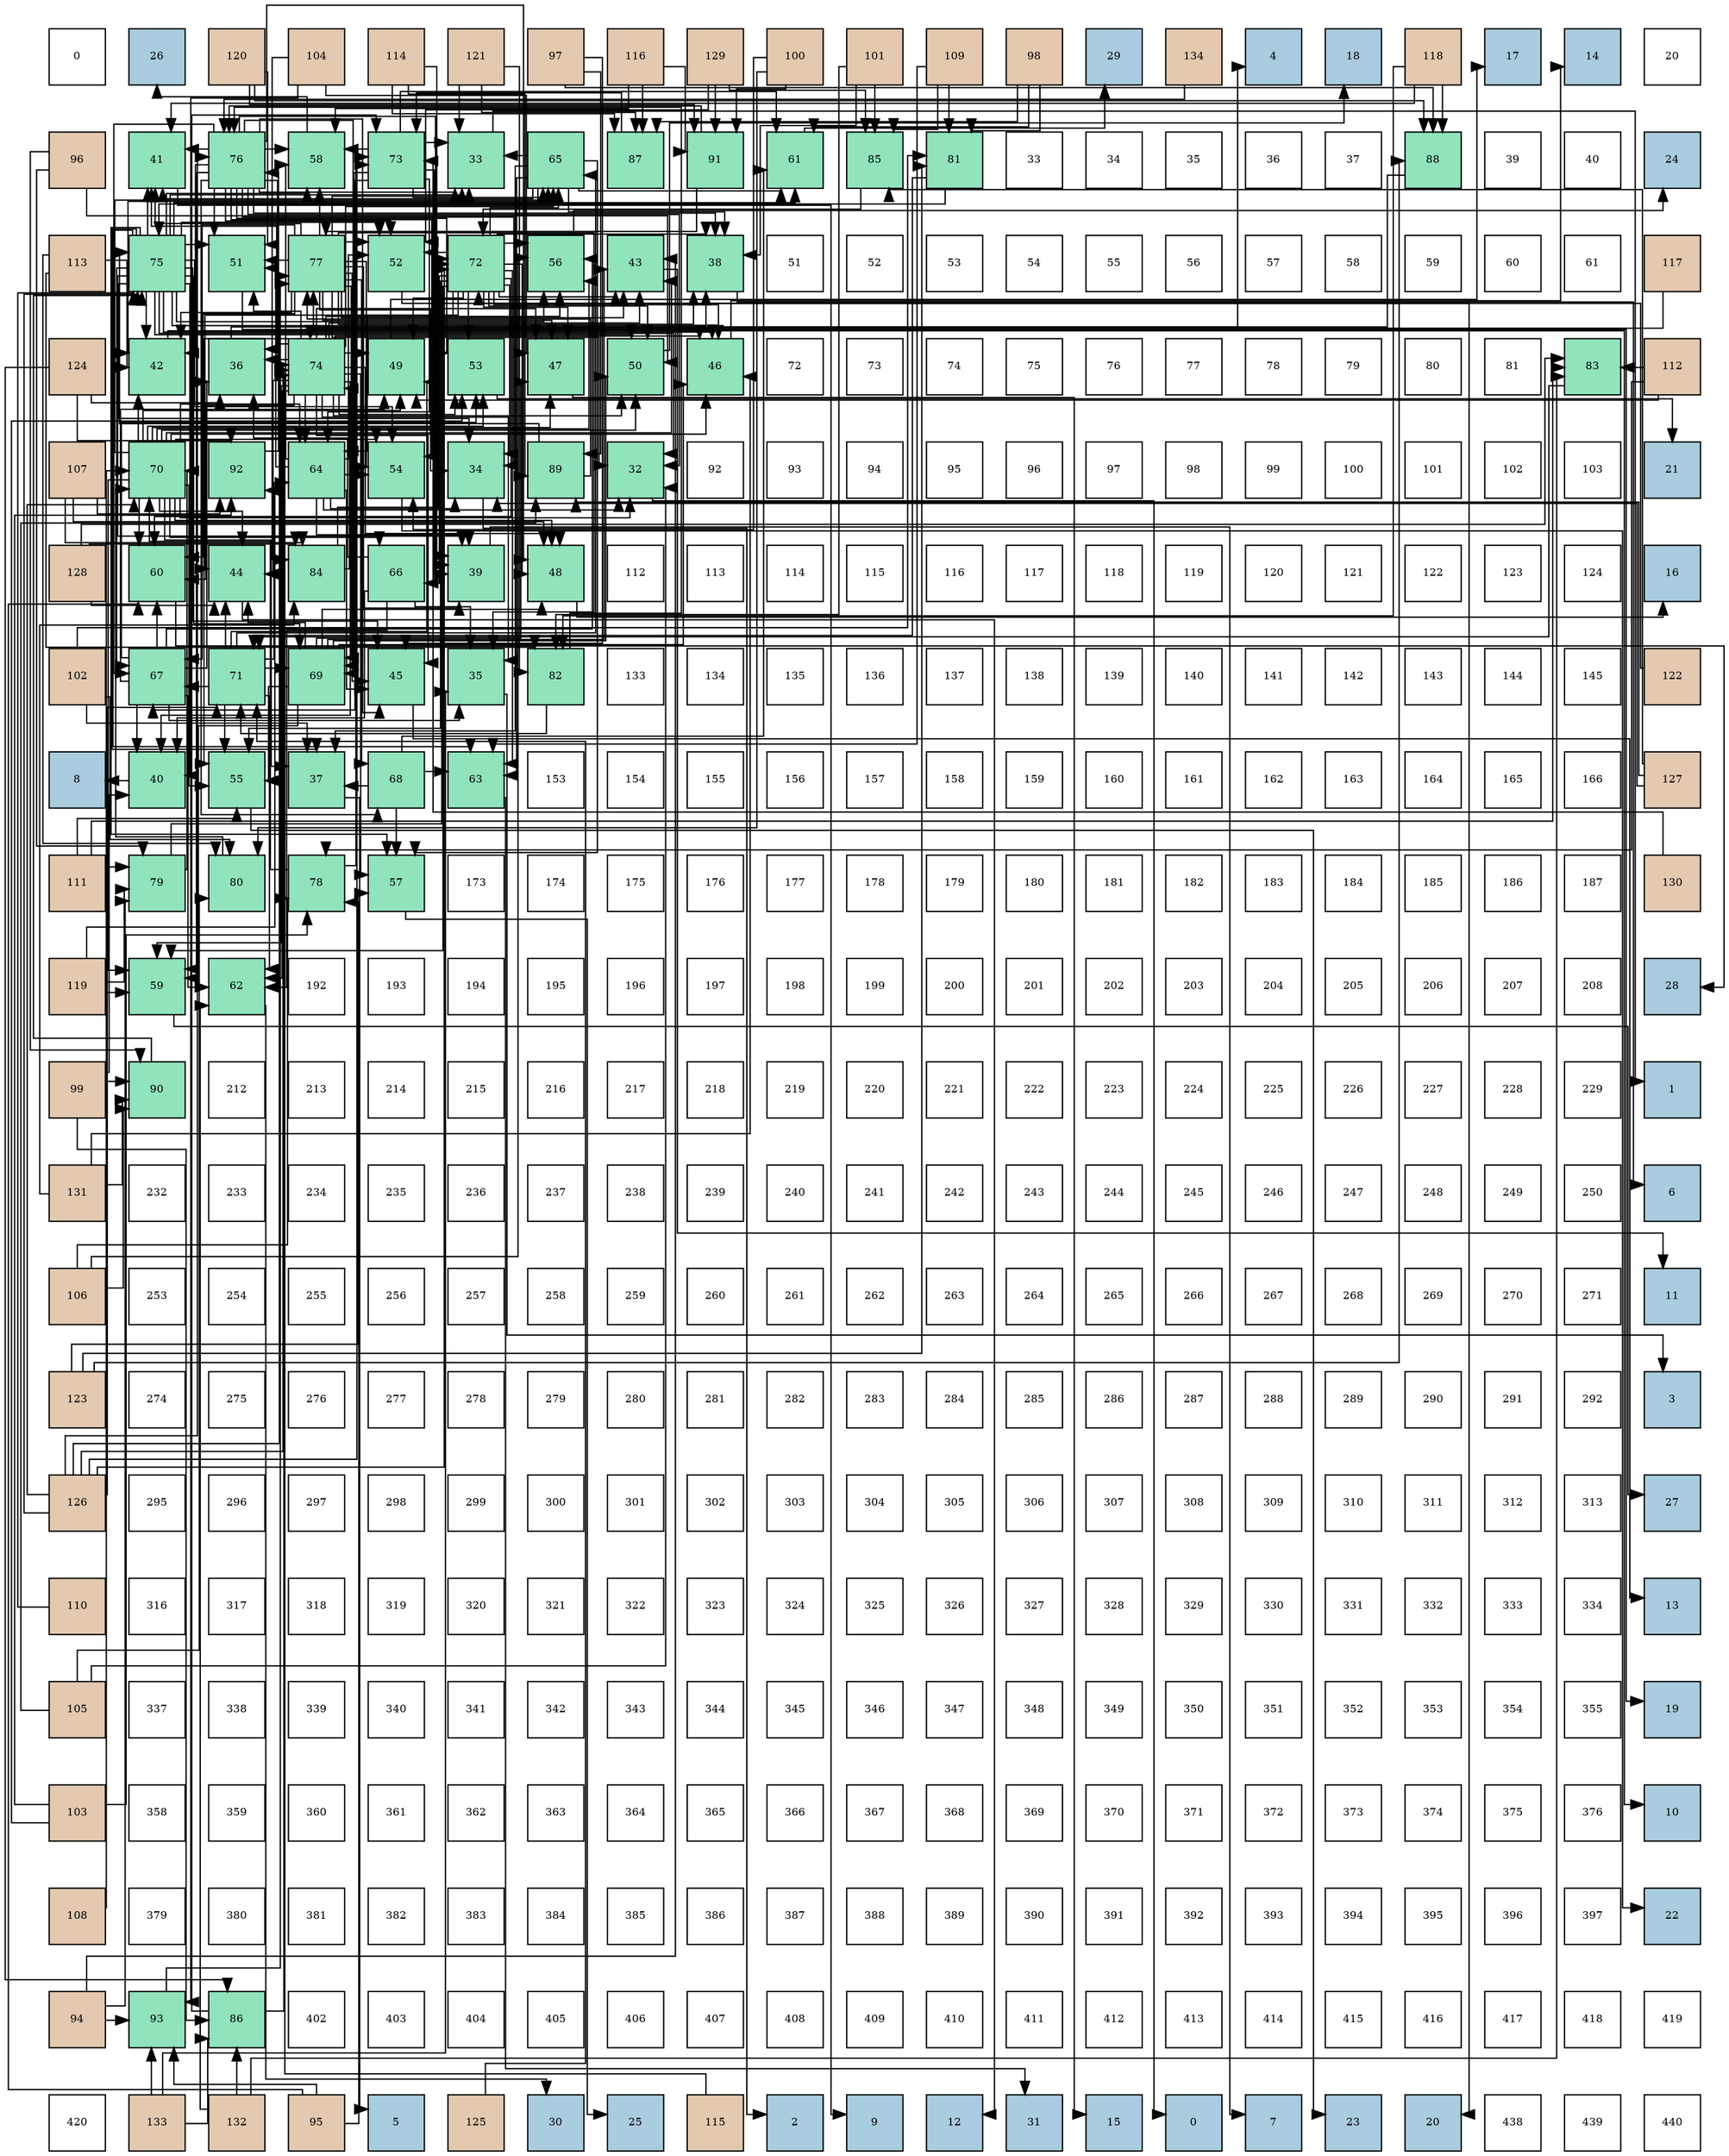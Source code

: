 digraph layout{
 rankdir=TB;
 splines=ortho;
 node [style=filled shape=square fixedsize=true width=0.6];
0[label="0", fontsize=8, fillcolor="#ffffff"];
1[label="26", fontsize=8, fillcolor="#a9ccde"];
2[label="120", fontsize=8, fillcolor="#e3c9af"];
3[label="104", fontsize=8, fillcolor="#e3c9af"];
4[label="114", fontsize=8, fillcolor="#e3c9af"];
5[label="121", fontsize=8, fillcolor="#e3c9af"];
6[label="97", fontsize=8, fillcolor="#e3c9af"];
7[label="116", fontsize=8, fillcolor="#e3c9af"];
8[label="129", fontsize=8, fillcolor="#e3c9af"];
9[label="100", fontsize=8, fillcolor="#e3c9af"];
10[label="101", fontsize=8, fillcolor="#e3c9af"];
11[label="109", fontsize=8, fillcolor="#e3c9af"];
12[label="98", fontsize=8, fillcolor="#e3c9af"];
13[label="29", fontsize=8, fillcolor="#a9ccde"];
14[label="134", fontsize=8, fillcolor="#e3c9af"];
15[label="4", fontsize=8, fillcolor="#a9ccde"];
16[label="18", fontsize=8, fillcolor="#a9ccde"];
17[label="118", fontsize=8, fillcolor="#e3c9af"];
18[label="17", fontsize=8, fillcolor="#a9ccde"];
19[label="14", fontsize=8, fillcolor="#a9ccde"];
20[label="20", fontsize=8, fillcolor="#ffffff"];
21[label="96", fontsize=8, fillcolor="#e3c9af"];
22[label="41", fontsize=8, fillcolor="#91e3bb"];
23[label="76", fontsize=8, fillcolor="#91e3bb"];
24[label="58", fontsize=8, fillcolor="#91e3bb"];
25[label="73", fontsize=8, fillcolor="#91e3bb"];
26[label="33", fontsize=8, fillcolor="#91e3bb"];
27[label="65", fontsize=8, fillcolor="#91e3bb"];
28[label="87", fontsize=8, fillcolor="#91e3bb"];
29[label="91", fontsize=8, fillcolor="#91e3bb"];
30[label="61", fontsize=8, fillcolor="#91e3bb"];
31[label="85", fontsize=8, fillcolor="#91e3bb"];
32[label="81", fontsize=8, fillcolor="#91e3bb"];
33[label="33", fontsize=8, fillcolor="#ffffff"];
34[label="34", fontsize=8, fillcolor="#ffffff"];
35[label="35", fontsize=8, fillcolor="#ffffff"];
36[label="36", fontsize=8, fillcolor="#ffffff"];
37[label="37", fontsize=8, fillcolor="#ffffff"];
38[label="88", fontsize=8, fillcolor="#91e3bb"];
39[label="39", fontsize=8, fillcolor="#ffffff"];
40[label="40", fontsize=8, fillcolor="#ffffff"];
41[label="24", fontsize=8, fillcolor="#a9ccde"];
42[label="113", fontsize=8, fillcolor="#e3c9af"];
43[label="75", fontsize=8, fillcolor="#91e3bb"];
44[label="51", fontsize=8, fillcolor="#91e3bb"];
45[label="77", fontsize=8, fillcolor="#91e3bb"];
46[label="52", fontsize=8, fillcolor="#91e3bb"];
47[label="72", fontsize=8, fillcolor="#91e3bb"];
48[label="56", fontsize=8, fillcolor="#91e3bb"];
49[label="43", fontsize=8, fillcolor="#91e3bb"];
50[label="38", fontsize=8, fillcolor="#91e3bb"];
51[label="51", fontsize=8, fillcolor="#ffffff"];
52[label="52", fontsize=8, fillcolor="#ffffff"];
53[label="53", fontsize=8, fillcolor="#ffffff"];
54[label="54", fontsize=8, fillcolor="#ffffff"];
55[label="55", fontsize=8, fillcolor="#ffffff"];
56[label="56", fontsize=8, fillcolor="#ffffff"];
57[label="57", fontsize=8, fillcolor="#ffffff"];
58[label="58", fontsize=8, fillcolor="#ffffff"];
59[label="59", fontsize=8, fillcolor="#ffffff"];
60[label="60", fontsize=8, fillcolor="#ffffff"];
61[label="61", fontsize=8, fillcolor="#ffffff"];
62[label="117", fontsize=8, fillcolor="#e3c9af"];
63[label="124", fontsize=8, fillcolor="#e3c9af"];
64[label="42", fontsize=8, fillcolor="#91e3bb"];
65[label="36", fontsize=8, fillcolor="#91e3bb"];
66[label="74", fontsize=8, fillcolor="#91e3bb"];
67[label="49", fontsize=8, fillcolor="#91e3bb"];
68[label="53", fontsize=8, fillcolor="#91e3bb"];
69[label="47", fontsize=8, fillcolor="#91e3bb"];
70[label="50", fontsize=8, fillcolor="#91e3bb"];
71[label="46", fontsize=8, fillcolor="#91e3bb"];
72[label="72", fontsize=8, fillcolor="#ffffff"];
73[label="73", fontsize=8, fillcolor="#ffffff"];
74[label="74", fontsize=8, fillcolor="#ffffff"];
75[label="75", fontsize=8, fillcolor="#ffffff"];
76[label="76", fontsize=8, fillcolor="#ffffff"];
77[label="77", fontsize=8, fillcolor="#ffffff"];
78[label="78", fontsize=8, fillcolor="#ffffff"];
79[label="79", fontsize=8, fillcolor="#ffffff"];
80[label="80", fontsize=8, fillcolor="#ffffff"];
81[label="81", fontsize=8, fillcolor="#ffffff"];
82[label="83", fontsize=8, fillcolor="#91e3bb"];
83[label="112", fontsize=8, fillcolor="#e3c9af"];
84[label="107", fontsize=8, fillcolor="#e3c9af"];
85[label="70", fontsize=8, fillcolor="#91e3bb"];
86[label="92", fontsize=8, fillcolor="#91e3bb"];
87[label="64", fontsize=8, fillcolor="#91e3bb"];
88[label="54", fontsize=8, fillcolor="#91e3bb"];
89[label="34", fontsize=8, fillcolor="#91e3bb"];
90[label="89", fontsize=8, fillcolor="#91e3bb"];
91[label="32", fontsize=8, fillcolor="#91e3bb"];
92[label="92", fontsize=8, fillcolor="#ffffff"];
93[label="93", fontsize=8, fillcolor="#ffffff"];
94[label="94", fontsize=8, fillcolor="#ffffff"];
95[label="95", fontsize=8, fillcolor="#ffffff"];
96[label="96", fontsize=8, fillcolor="#ffffff"];
97[label="97", fontsize=8, fillcolor="#ffffff"];
98[label="98", fontsize=8, fillcolor="#ffffff"];
99[label="99", fontsize=8, fillcolor="#ffffff"];
100[label="100", fontsize=8, fillcolor="#ffffff"];
101[label="101", fontsize=8, fillcolor="#ffffff"];
102[label="102", fontsize=8, fillcolor="#ffffff"];
103[label="103", fontsize=8, fillcolor="#ffffff"];
104[label="21", fontsize=8, fillcolor="#a9ccde"];
105[label="128", fontsize=8, fillcolor="#e3c9af"];
106[label="60", fontsize=8, fillcolor="#91e3bb"];
107[label="44", fontsize=8, fillcolor="#91e3bb"];
108[label="84", fontsize=8, fillcolor="#91e3bb"];
109[label="66", fontsize=8, fillcolor="#91e3bb"];
110[label="39", fontsize=8, fillcolor="#91e3bb"];
111[label="48", fontsize=8, fillcolor="#91e3bb"];
112[label="112", fontsize=8, fillcolor="#ffffff"];
113[label="113", fontsize=8, fillcolor="#ffffff"];
114[label="114", fontsize=8, fillcolor="#ffffff"];
115[label="115", fontsize=8, fillcolor="#ffffff"];
116[label="116", fontsize=8, fillcolor="#ffffff"];
117[label="117", fontsize=8, fillcolor="#ffffff"];
118[label="118", fontsize=8, fillcolor="#ffffff"];
119[label="119", fontsize=8, fillcolor="#ffffff"];
120[label="120", fontsize=8, fillcolor="#ffffff"];
121[label="121", fontsize=8, fillcolor="#ffffff"];
122[label="122", fontsize=8, fillcolor="#ffffff"];
123[label="123", fontsize=8, fillcolor="#ffffff"];
124[label="124", fontsize=8, fillcolor="#ffffff"];
125[label="16", fontsize=8, fillcolor="#a9ccde"];
126[label="102", fontsize=8, fillcolor="#e3c9af"];
127[label="67", fontsize=8, fillcolor="#91e3bb"];
128[label="71", fontsize=8, fillcolor="#91e3bb"];
129[label="69", fontsize=8, fillcolor="#91e3bb"];
130[label="45", fontsize=8, fillcolor="#91e3bb"];
131[label="35", fontsize=8, fillcolor="#91e3bb"];
132[label="82", fontsize=8, fillcolor="#91e3bb"];
133[label="133", fontsize=8, fillcolor="#ffffff"];
134[label="134", fontsize=8, fillcolor="#ffffff"];
135[label="135", fontsize=8, fillcolor="#ffffff"];
136[label="136", fontsize=8, fillcolor="#ffffff"];
137[label="137", fontsize=8, fillcolor="#ffffff"];
138[label="138", fontsize=8, fillcolor="#ffffff"];
139[label="139", fontsize=8, fillcolor="#ffffff"];
140[label="140", fontsize=8, fillcolor="#ffffff"];
141[label="141", fontsize=8, fillcolor="#ffffff"];
142[label="142", fontsize=8, fillcolor="#ffffff"];
143[label="143", fontsize=8, fillcolor="#ffffff"];
144[label="144", fontsize=8, fillcolor="#ffffff"];
145[label="145", fontsize=8, fillcolor="#ffffff"];
146[label="122", fontsize=8, fillcolor="#e3c9af"];
147[label="8", fontsize=8, fillcolor="#a9ccde"];
148[label="40", fontsize=8, fillcolor="#91e3bb"];
149[label="55", fontsize=8, fillcolor="#91e3bb"];
150[label="37", fontsize=8, fillcolor="#91e3bb"];
151[label="68", fontsize=8, fillcolor="#91e3bb"];
152[label="63", fontsize=8, fillcolor="#91e3bb"];
153[label="153", fontsize=8, fillcolor="#ffffff"];
154[label="154", fontsize=8, fillcolor="#ffffff"];
155[label="155", fontsize=8, fillcolor="#ffffff"];
156[label="156", fontsize=8, fillcolor="#ffffff"];
157[label="157", fontsize=8, fillcolor="#ffffff"];
158[label="158", fontsize=8, fillcolor="#ffffff"];
159[label="159", fontsize=8, fillcolor="#ffffff"];
160[label="160", fontsize=8, fillcolor="#ffffff"];
161[label="161", fontsize=8, fillcolor="#ffffff"];
162[label="162", fontsize=8, fillcolor="#ffffff"];
163[label="163", fontsize=8, fillcolor="#ffffff"];
164[label="164", fontsize=8, fillcolor="#ffffff"];
165[label="165", fontsize=8, fillcolor="#ffffff"];
166[label="166", fontsize=8, fillcolor="#ffffff"];
167[label="127", fontsize=8, fillcolor="#e3c9af"];
168[label="111", fontsize=8, fillcolor="#e3c9af"];
169[label="79", fontsize=8, fillcolor="#91e3bb"];
170[label="80", fontsize=8, fillcolor="#91e3bb"];
171[label="78", fontsize=8, fillcolor="#91e3bb"];
172[label="57", fontsize=8, fillcolor="#91e3bb"];
173[label="173", fontsize=8, fillcolor="#ffffff"];
174[label="174", fontsize=8, fillcolor="#ffffff"];
175[label="175", fontsize=8, fillcolor="#ffffff"];
176[label="176", fontsize=8, fillcolor="#ffffff"];
177[label="177", fontsize=8, fillcolor="#ffffff"];
178[label="178", fontsize=8, fillcolor="#ffffff"];
179[label="179", fontsize=8, fillcolor="#ffffff"];
180[label="180", fontsize=8, fillcolor="#ffffff"];
181[label="181", fontsize=8, fillcolor="#ffffff"];
182[label="182", fontsize=8, fillcolor="#ffffff"];
183[label="183", fontsize=8, fillcolor="#ffffff"];
184[label="184", fontsize=8, fillcolor="#ffffff"];
185[label="185", fontsize=8, fillcolor="#ffffff"];
186[label="186", fontsize=8, fillcolor="#ffffff"];
187[label="187", fontsize=8, fillcolor="#ffffff"];
188[label="130", fontsize=8, fillcolor="#e3c9af"];
189[label="119", fontsize=8, fillcolor="#e3c9af"];
190[label="59", fontsize=8, fillcolor="#91e3bb"];
191[label="62", fontsize=8, fillcolor="#91e3bb"];
192[label="192", fontsize=8, fillcolor="#ffffff"];
193[label="193", fontsize=8, fillcolor="#ffffff"];
194[label="194", fontsize=8, fillcolor="#ffffff"];
195[label="195", fontsize=8, fillcolor="#ffffff"];
196[label="196", fontsize=8, fillcolor="#ffffff"];
197[label="197", fontsize=8, fillcolor="#ffffff"];
198[label="198", fontsize=8, fillcolor="#ffffff"];
199[label="199", fontsize=8, fillcolor="#ffffff"];
200[label="200", fontsize=8, fillcolor="#ffffff"];
201[label="201", fontsize=8, fillcolor="#ffffff"];
202[label="202", fontsize=8, fillcolor="#ffffff"];
203[label="203", fontsize=8, fillcolor="#ffffff"];
204[label="204", fontsize=8, fillcolor="#ffffff"];
205[label="205", fontsize=8, fillcolor="#ffffff"];
206[label="206", fontsize=8, fillcolor="#ffffff"];
207[label="207", fontsize=8, fillcolor="#ffffff"];
208[label="208", fontsize=8, fillcolor="#ffffff"];
209[label="28", fontsize=8, fillcolor="#a9ccde"];
210[label="99", fontsize=8, fillcolor="#e3c9af"];
211[label="90", fontsize=8, fillcolor="#91e3bb"];
212[label="212", fontsize=8, fillcolor="#ffffff"];
213[label="213", fontsize=8, fillcolor="#ffffff"];
214[label="214", fontsize=8, fillcolor="#ffffff"];
215[label="215", fontsize=8, fillcolor="#ffffff"];
216[label="216", fontsize=8, fillcolor="#ffffff"];
217[label="217", fontsize=8, fillcolor="#ffffff"];
218[label="218", fontsize=8, fillcolor="#ffffff"];
219[label="219", fontsize=8, fillcolor="#ffffff"];
220[label="220", fontsize=8, fillcolor="#ffffff"];
221[label="221", fontsize=8, fillcolor="#ffffff"];
222[label="222", fontsize=8, fillcolor="#ffffff"];
223[label="223", fontsize=8, fillcolor="#ffffff"];
224[label="224", fontsize=8, fillcolor="#ffffff"];
225[label="225", fontsize=8, fillcolor="#ffffff"];
226[label="226", fontsize=8, fillcolor="#ffffff"];
227[label="227", fontsize=8, fillcolor="#ffffff"];
228[label="228", fontsize=8, fillcolor="#ffffff"];
229[label="229", fontsize=8, fillcolor="#ffffff"];
230[label="1", fontsize=8, fillcolor="#a9ccde"];
231[label="131", fontsize=8, fillcolor="#e3c9af"];
232[label="232", fontsize=8, fillcolor="#ffffff"];
233[label="233", fontsize=8, fillcolor="#ffffff"];
234[label="234", fontsize=8, fillcolor="#ffffff"];
235[label="235", fontsize=8, fillcolor="#ffffff"];
236[label="236", fontsize=8, fillcolor="#ffffff"];
237[label="237", fontsize=8, fillcolor="#ffffff"];
238[label="238", fontsize=8, fillcolor="#ffffff"];
239[label="239", fontsize=8, fillcolor="#ffffff"];
240[label="240", fontsize=8, fillcolor="#ffffff"];
241[label="241", fontsize=8, fillcolor="#ffffff"];
242[label="242", fontsize=8, fillcolor="#ffffff"];
243[label="243", fontsize=8, fillcolor="#ffffff"];
244[label="244", fontsize=8, fillcolor="#ffffff"];
245[label="245", fontsize=8, fillcolor="#ffffff"];
246[label="246", fontsize=8, fillcolor="#ffffff"];
247[label="247", fontsize=8, fillcolor="#ffffff"];
248[label="248", fontsize=8, fillcolor="#ffffff"];
249[label="249", fontsize=8, fillcolor="#ffffff"];
250[label="250", fontsize=8, fillcolor="#ffffff"];
251[label="6", fontsize=8, fillcolor="#a9ccde"];
252[label="106", fontsize=8, fillcolor="#e3c9af"];
253[label="253", fontsize=8, fillcolor="#ffffff"];
254[label="254", fontsize=8, fillcolor="#ffffff"];
255[label="255", fontsize=8, fillcolor="#ffffff"];
256[label="256", fontsize=8, fillcolor="#ffffff"];
257[label="257", fontsize=8, fillcolor="#ffffff"];
258[label="258", fontsize=8, fillcolor="#ffffff"];
259[label="259", fontsize=8, fillcolor="#ffffff"];
260[label="260", fontsize=8, fillcolor="#ffffff"];
261[label="261", fontsize=8, fillcolor="#ffffff"];
262[label="262", fontsize=8, fillcolor="#ffffff"];
263[label="263", fontsize=8, fillcolor="#ffffff"];
264[label="264", fontsize=8, fillcolor="#ffffff"];
265[label="265", fontsize=8, fillcolor="#ffffff"];
266[label="266", fontsize=8, fillcolor="#ffffff"];
267[label="267", fontsize=8, fillcolor="#ffffff"];
268[label="268", fontsize=8, fillcolor="#ffffff"];
269[label="269", fontsize=8, fillcolor="#ffffff"];
270[label="270", fontsize=8, fillcolor="#ffffff"];
271[label="271", fontsize=8, fillcolor="#ffffff"];
272[label="11", fontsize=8, fillcolor="#a9ccde"];
273[label="123", fontsize=8, fillcolor="#e3c9af"];
274[label="274", fontsize=8, fillcolor="#ffffff"];
275[label="275", fontsize=8, fillcolor="#ffffff"];
276[label="276", fontsize=8, fillcolor="#ffffff"];
277[label="277", fontsize=8, fillcolor="#ffffff"];
278[label="278", fontsize=8, fillcolor="#ffffff"];
279[label="279", fontsize=8, fillcolor="#ffffff"];
280[label="280", fontsize=8, fillcolor="#ffffff"];
281[label="281", fontsize=8, fillcolor="#ffffff"];
282[label="282", fontsize=8, fillcolor="#ffffff"];
283[label="283", fontsize=8, fillcolor="#ffffff"];
284[label="284", fontsize=8, fillcolor="#ffffff"];
285[label="285", fontsize=8, fillcolor="#ffffff"];
286[label="286", fontsize=8, fillcolor="#ffffff"];
287[label="287", fontsize=8, fillcolor="#ffffff"];
288[label="288", fontsize=8, fillcolor="#ffffff"];
289[label="289", fontsize=8, fillcolor="#ffffff"];
290[label="290", fontsize=8, fillcolor="#ffffff"];
291[label="291", fontsize=8, fillcolor="#ffffff"];
292[label="292", fontsize=8, fillcolor="#ffffff"];
293[label="3", fontsize=8, fillcolor="#a9ccde"];
294[label="126", fontsize=8, fillcolor="#e3c9af"];
295[label="295", fontsize=8, fillcolor="#ffffff"];
296[label="296", fontsize=8, fillcolor="#ffffff"];
297[label="297", fontsize=8, fillcolor="#ffffff"];
298[label="298", fontsize=8, fillcolor="#ffffff"];
299[label="299", fontsize=8, fillcolor="#ffffff"];
300[label="300", fontsize=8, fillcolor="#ffffff"];
301[label="301", fontsize=8, fillcolor="#ffffff"];
302[label="302", fontsize=8, fillcolor="#ffffff"];
303[label="303", fontsize=8, fillcolor="#ffffff"];
304[label="304", fontsize=8, fillcolor="#ffffff"];
305[label="305", fontsize=8, fillcolor="#ffffff"];
306[label="306", fontsize=8, fillcolor="#ffffff"];
307[label="307", fontsize=8, fillcolor="#ffffff"];
308[label="308", fontsize=8, fillcolor="#ffffff"];
309[label="309", fontsize=8, fillcolor="#ffffff"];
310[label="310", fontsize=8, fillcolor="#ffffff"];
311[label="311", fontsize=8, fillcolor="#ffffff"];
312[label="312", fontsize=8, fillcolor="#ffffff"];
313[label="313", fontsize=8, fillcolor="#ffffff"];
314[label="27", fontsize=8, fillcolor="#a9ccde"];
315[label="110", fontsize=8, fillcolor="#e3c9af"];
316[label="316", fontsize=8, fillcolor="#ffffff"];
317[label="317", fontsize=8, fillcolor="#ffffff"];
318[label="318", fontsize=8, fillcolor="#ffffff"];
319[label="319", fontsize=8, fillcolor="#ffffff"];
320[label="320", fontsize=8, fillcolor="#ffffff"];
321[label="321", fontsize=8, fillcolor="#ffffff"];
322[label="322", fontsize=8, fillcolor="#ffffff"];
323[label="323", fontsize=8, fillcolor="#ffffff"];
324[label="324", fontsize=8, fillcolor="#ffffff"];
325[label="325", fontsize=8, fillcolor="#ffffff"];
326[label="326", fontsize=8, fillcolor="#ffffff"];
327[label="327", fontsize=8, fillcolor="#ffffff"];
328[label="328", fontsize=8, fillcolor="#ffffff"];
329[label="329", fontsize=8, fillcolor="#ffffff"];
330[label="330", fontsize=8, fillcolor="#ffffff"];
331[label="331", fontsize=8, fillcolor="#ffffff"];
332[label="332", fontsize=8, fillcolor="#ffffff"];
333[label="333", fontsize=8, fillcolor="#ffffff"];
334[label="334", fontsize=8, fillcolor="#ffffff"];
335[label="13", fontsize=8, fillcolor="#a9ccde"];
336[label="105", fontsize=8, fillcolor="#e3c9af"];
337[label="337", fontsize=8, fillcolor="#ffffff"];
338[label="338", fontsize=8, fillcolor="#ffffff"];
339[label="339", fontsize=8, fillcolor="#ffffff"];
340[label="340", fontsize=8, fillcolor="#ffffff"];
341[label="341", fontsize=8, fillcolor="#ffffff"];
342[label="342", fontsize=8, fillcolor="#ffffff"];
343[label="343", fontsize=8, fillcolor="#ffffff"];
344[label="344", fontsize=8, fillcolor="#ffffff"];
345[label="345", fontsize=8, fillcolor="#ffffff"];
346[label="346", fontsize=8, fillcolor="#ffffff"];
347[label="347", fontsize=8, fillcolor="#ffffff"];
348[label="348", fontsize=8, fillcolor="#ffffff"];
349[label="349", fontsize=8, fillcolor="#ffffff"];
350[label="350", fontsize=8, fillcolor="#ffffff"];
351[label="351", fontsize=8, fillcolor="#ffffff"];
352[label="352", fontsize=8, fillcolor="#ffffff"];
353[label="353", fontsize=8, fillcolor="#ffffff"];
354[label="354", fontsize=8, fillcolor="#ffffff"];
355[label="355", fontsize=8, fillcolor="#ffffff"];
356[label="19", fontsize=8, fillcolor="#a9ccde"];
357[label="103", fontsize=8, fillcolor="#e3c9af"];
358[label="358", fontsize=8, fillcolor="#ffffff"];
359[label="359", fontsize=8, fillcolor="#ffffff"];
360[label="360", fontsize=8, fillcolor="#ffffff"];
361[label="361", fontsize=8, fillcolor="#ffffff"];
362[label="362", fontsize=8, fillcolor="#ffffff"];
363[label="363", fontsize=8, fillcolor="#ffffff"];
364[label="364", fontsize=8, fillcolor="#ffffff"];
365[label="365", fontsize=8, fillcolor="#ffffff"];
366[label="366", fontsize=8, fillcolor="#ffffff"];
367[label="367", fontsize=8, fillcolor="#ffffff"];
368[label="368", fontsize=8, fillcolor="#ffffff"];
369[label="369", fontsize=8, fillcolor="#ffffff"];
370[label="370", fontsize=8, fillcolor="#ffffff"];
371[label="371", fontsize=8, fillcolor="#ffffff"];
372[label="372", fontsize=8, fillcolor="#ffffff"];
373[label="373", fontsize=8, fillcolor="#ffffff"];
374[label="374", fontsize=8, fillcolor="#ffffff"];
375[label="375", fontsize=8, fillcolor="#ffffff"];
376[label="376", fontsize=8, fillcolor="#ffffff"];
377[label="10", fontsize=8, fillcolor="#a9ccde"];
378[label="108", fontsize=8, fillcolor="#e3c9af"];
379[label="379", fontsize=8, fillcolor="#ffffff"];
380[label="380", fontsize=8, fillcolor="#ffffff"];
381[label="381", fontsize=8, fillcolor="#ffffff"];
382[label="382", fontsize=8, fillcolor="#ffffff"];
383[label="383", fontsize=8, fillcolor="#ffffff"];
384[label="384", fontsize=8, fillcolor="#ffffff"];
385[label="385", fontsize=8, fillcolor="#ffffff"];
386[label="386", fontsize=8, fillcolor="#ffffff"];
387[label="387", fontsize=8, fillcolor="#ffffff"];
388[label="388", fontsize=8, fillcolor="#ffffff"];
389[label="389", fontsize=8, fillcolor="#ffffff"];
390[label="390", fontsize=8, fillcolor="#ffffff"];
391[label="391", fontsize=8, fillcolor="#ffffff"];
392[label="392", fontsize=8, fillcolor="#ffffff"];
393[label="393", fontsize=8, fillcolor="#ffffff"];
394[label="394", fontsize=8, fillcolor="#ffffff"];
395[label="395", fontsize=8, fillcolor="#ffffff"];
396[label="396", fontsize=8, fillcolor="#ffffff"];
397[label="397", fontsize=8, fillcolor="#ffffff"];
398[label="22", fontsize=8, fillcolor="#a9ccde"];
399[label="94", fontsize=8, fillcolor="#e3c9af"];
400[label="93", fontsize=8, fillcolor="#91e3bb"];
401[label="86", fontsize=8, fillcolor="#91e3bb"];
402[label="402", fontsize=8, fillcolor="#ffffff"];
403[label="403", fontsize=8, fillcolor="#ffffff"];
404[label="404", fontsize=8, fillcolor="#ffffff"];
405[label="405", fontsize=8, fillcolor="#ffffff"];
406[label="406", fontsize=8, fillcolor="#ffffff"];
407[label="407", fontsize=8, fillcolor="#ffffff"];
408[label="408", fontsize=8, fillcolor="#ffffff"];
409[label="409", fontsize=8, fillcolor="#ffffff"];
410[label="410", fontsize=8, fillcolor="#ffffff"];
411[label="411", fontsize=8, fillcolor="#ffffff"];
412[label="412", fontsize=8, fillcolor="#ffffff"];
413[label="413", fontsize=8, fillcolor="#ffffff"];
414[label="414", fontsize=8, fillcolor="#ffffff"];
415[label="415", fontsize=8, fillcolor="#ffffff"];
416[label="416", fontsize=8, fillcolor="#ffffff"];
417[label="417", fontsize=8, fillcolor="#ffffff"];
418[label="418", fontsize=8, fillcolor="#ffffff"];
419[label="419", fontsize=8, fillcolor="#ffffff"];
420[label="420", fontsize=8, fillcolor="#ffffff"];
421[label="133", fontsize=8, fillcolor="#e3c9af"];
422[label="132", fontsize=8, fillcolor="#e3c9af"];
423[label="95", fontsize=8, fillcolor="#e3c9af"];
424[label="5", fontsize=8, fillcolor="#a9ccde"];
425[label="125", fontsize=8, fillcolor="#e3c9af"];
426[label="30", fontsize=8, fillcolor="#a9ccde"];
427[label="25", fontsize=8, fillcolor="#a9ccde"];
428[label="115", fontsize=8, fillcolor="#e3c9af"];
429[label="2", fontsize=8, fillcolor="#a9ccde"];
430[label="9", fontsize=8, fillcolor="#a9ccde"];
431[label="12", fontsize=8, fillcolor="#a9ccde"];
432[label="31", fontsize=8, fillcolor="#a9ccde"];
433[label="15", fontsize=8, fillcolor="#a9ccde"];
434[label="0", fontsize=8, fillcolor="#a9ccde"];
435[label="7", fontsize=8, fillcolor="#a9ccde"];
436[label="23", fontsize=8, fillcolor="#a9ccde"];
437[label="20", fontsize=8, fillcolor="#a9ccde"];
438[label="438", fontsize=8, fillcolor="#ffffff"];
439[label="439", fontsize=8, fillcolor="#ffffff"];
440[label="440", fontsize=8, fillcolor="#ffffff"];
edge [constraint=false, style=vis];91 -> 434;
26 -> 230;
89 -> 429;
131 -> 293;
65 -> 15;
150 -> 424;
50 -> 251;
110 -> 435;
148 -> 147;
22 -> 430;
64 -> 377;
49 -> 272;
107 -> 431;
130 -> 335;
71 -> 19;
69 -> 433;
111 -> 125;
67 -> 18;
70 -> 16;
44 -> 356;
46 -> 437;
68 -> 104;
88 -> 398;
149 -> 436;
48 -> 41;
172 -> 427;
24 -> 1;
190 -> 314;
106 -> 209;
30 -> 13;
191 -> 426;
152 -> 432;
87 -> 91;
87 -> 89;
87 -> 110;
87 -> 130;
87 -> 44;
87 -> 46;
87 -> 88;
87 -> 24;
27 -> 26;
27 -> 150;
27 -> 50;
27 -> 22;
27 -> 64;
27 -> 172;
27 -> 30;
27 -> 152;
109 -> 131;
109 -> 65;
109 -> 148;
109 -> 191;
127 -> 131;
127 -> 65;
127 -> 148;
127 -> 67;
127 -> 68;
127 -> 48;
127 -> 106;
127 -> 191;
151 -> 150;
151 -> 172;
151 -> 30;
151 -> 152;
129 -> 49;
129 -> 107;
129 -> 71;
129 -> 69;
129 -> 111;
129 -> 70;
129 -> 149;
129 -> 190;
85 -> 91;
85 -> 150;
85 -> 64;
85 -> 49;
85 -> 107;
85 -> 71;
85 -> 69;
85 -> 111;
85 -> 67;
85 -> 70;
85 -> 68;
85 -> 88;
85 -> 149;
85 -> 48;
85 -> 190;
85 -> 106;
85 -> 87;
85 -> 27;
85 -> 109;
128 -> 107;
128 -> 67;
128 -> 149;
128 -> 191;
128 -> 87;
128 -> 27;
128 -> 127;
128 -> 129;
47 -> 89;
47 -> 50;
47 -> 49;
47 -> 107;
47 -> 71;
47 -> 69;
47 -> 111;
47 -> 67;
47 -> 70;
47 -> 46;
47 -> 68;
47 -> 149;
47 -> 48;
47 -> 190;
47 -> 106;
47 -> 152;
47 -> 87;
47 -> 27;
47 -> 109;
25 -> 26;
25 -> 110;
25 -> 24;
25 -> 30;
25 -> 87;
25 -> 27;
25 -> 127;
25 -> 129;
66 -> 131;
66 -> 65;
66 -> 148;
66 -> 22;
66 -> 49;
66 -> 107;
66 -> 130;
66 -> 71;
66 -> 69;
66 -> 111;
66 -> 67;
66 -> 70;
66 -> 44;
66 -> 68;
66 -> 149;
66 -> 48;
66 -> 172;
66 -> 190;
66 -> 106;
66 -> 191;
66 -> 87;
66 -> 27;
43 -> 91;
43 -> 26;
43 -> 89;
43 -> 150;
43 -> 50;
43 -> 110;
43 -> 148;
43 -> 22;
43 -> 64;
43 -> 130;
43 -> 71;
43 -> 70;
43 -> 44;
43 -> 46;
43 -> 88;
43 -> 48;
43 -> 172;
43 -> 24;
43 -> 30;
43 -> 152;
43 -> 127;
43 -> 129;
23 -> 91;
23 -> 26;
23 -> 89;
23 -> 65;
23 -> 50;
23 -> 110;
23 -> 22;
23 -> 64;
23 -> 130;
23 -> 111;
23 -> 44;
23 -> 46;
23 -> 68;
23 -> 88;
23 -> 24;
23 -> 190;
23 -> 127;
23 -> 151;
23 -> 129;
45 -> 91;
45 -> 26;
45 -> 89;
45 -> 131;
45 -> 50;
45 -> 110;
45 -> 22;
45 -> 64;
45 -> 49;
45 -> 130;
45 -> 69;
45 -> 44;
45 -> 46;
45 -> 88;
45 -> 24;
45 -> 106;
45 -> 127;
45 -> 151;
45 -> 129;
171 -> 85;
171 -> 25;
169 -> 85;
169 -> 47;
170 -> 85;
32 -> 128;
32 -> 43;
132 -> 128;
132 -> 23;
82 -> 128;
108 -> 47;
108 -> 66;
31 -> 47;
401 -> 25;
401 -> 66;
28 -> 25;
38 -> 66;
90 -> 43;
90 -> 45;
211 -> 43;
29 -> 23;
29 -> 45;
86 -> 23;
400 -> 45;
399 -> 49;
399 -> 169;
399 -> 400;
423 -> 106;
423 -> 171;
423 -> 400;
21 -> 70;
21 -> 169;
21 -> 211;
6 -> 130;
6 -> 38;
6 -> 90;
12 -> 30;
12 -> 32;
12 -> 28;
210 -> 148;
210 -> 401;
210 -> 211;
9 -> 88;
9 -> 170;
9 -> 29;
10 -> 50;
10 -> 132;
10 -> 31;
126 -> 150;
126 -> 170;
126 -> 32;
357 -> 68;
357 -> 171;
357 -> 86;
3 -> 69;
3 -> 108;
3 -> 400;
336 -> 91;
336 -> 170;
336 -> 90;
252 -> 48;
252 -> 171;
252 -> 211;
84 -> 111;
84 -> 108;
84 -> 86;
378 -> 85;
11 -> 152;
11 -> 32;
11 -> 31;
315 -> 43;
168 -> 149;
168 -> 169;
168 -> 82;
83 -> 67;
83 -> 171;
83 -> 82;
42 -> 64;
42 -> 170;
42 -> 132;
4 -> 110;
4 -> 28;
4 -> 90;
428 -> 66;
7 -> 24;
7 -> 28;
7 -> 29;
62 -> 45;
17 -> 22;
17 -> 132;
17 -> 38;
189 -> 190;
189 -> 169;
189 -> 86;
2 -> 44;
2 -> 38;
2 -> 29;
5 -> 26;
5 -> 132;
5 -> 28;
146 -> 47;
273 -> 172;
273 -> 32;
273 -> 38;
63 -> 65;
63 -> 401;
63 -> 86;
425 -> 128;
294 -> 85;
294 -> 128;
294 -> 47;
294 -> 25;
294 -> 66;
294 -> 43;
294 -> 23;
294 -> 45;
167 -> 89;
167 -> 31;
167 -> 90;
105 -> 107;
105 -> 82;
105 -> 108;
8 -> 46;
8 -> 31;
8 -> 29;
188 -> 25;
231 -> 71;
231 -> 108;
231 -> 211;
422 -> 191;
422 -> 82;
422 -> 401;
421 -> 131;
421 -> 401;
421 -> 400;
14 -> 23;
edge [constraint=true, style=invis];
0 -> 21 -> 42 -> 63 -> 84 -> 105 -> 126 -> 147 -> 168 -> 189 -> 210 -> 231 -> 252 -> 273 -> 294 -> 315 -> 336 -> 357 -> 378 -> 399 -> 420;
1 -> 22 -> 43 -> 64 -> 85 -> 106 -> 127 -> 148 -> 169 -> 190 -> 211 -> 232 -> 253 -> 274 -> 295 -> 316 -> 337 -> 358 -> 379 -> 400 -> 421;
2 -> 23 -> 44 -> 65 -> 86 -> 107 -> 128 -> 149 -> 170 -> 191 -> 212 -> 233 -> 254 -> 275 -> 296 -> 317 -> 338 -> 359 -> 380 -> 401 -> 422;
3 -> 24 -> 45 -> 66 -> 87 -> 108 -> 129 -> 150 -> 171 -> 192 -> 213 -> 234 -> 255 -> 276 -> 297 -> 318 -> 339 -> 360 -> 381 -> 402 -> 423;
4 -> 25 -> 46 -> 67 -> 88 -> 109 -> 130 -> 151 -> 172 -> 193 -> 214 -> 235 -> 256 -> 277 -> 298 -> 319 -> 340 -> 361 -> 382 -> 403 -> 424;
5 -> 26 -> 47 -> 68 -> 89 -> 110 -> 131 -> 152 -> 173 -> 194 -> 215 -> 236 -> 257 -> 278 -> 299 -> 320 -> 341 -> 362 -> 383 -> 404 -> 425;
6 -> 27 -> 48 -> 69 -> 90 -> 111 -> 132 -> 153 -> 174 -> 195 -> 216 -> 237 -> 258 -> 279 -> 300 -> 321 -> 342 -> 363 -> 384 -> 405 -> 426;
7 -> 28 -> 49 -> 70 -> 91 -> 112 -> 133 -> 154 -> 175 -> 196 -> 217 -> 238 -> 259 -> 280 -> 301 -> 322 -> 343 -> 364 -> 385 -> 406 -> 427;
8 -> 29 -> 50 -> 71 -> 92 -> 113 -> 134 -> 155 -> 176 -> 197 -> 218 -> 239 -> 260 -> 281 -> 302 -> 323 -> 344 -> 365 -> 386 -> 407 -> 428;
9 -> 30 -> 51 -> 72 -> 93 -> 114 -> 135 -> 156 -> 177 -> 198 -> 219 -> 240 -> 261 -> 282 -> 303 -> 324 -> 345 -> 366 -> 387 -> 408 -> 429;
10 -> 31 -> 52 -> 73 -> 94 -> 115 -> 136 -> 157 -> 178 -> 199 -> 220 -> 241 -> 262 -> 283 -> 304 -> 325 -> 346 -> 367 -> 388 -> 409 -> 430;
11 -> 32 -> 53 -> 74 -> 95 -> 116 -> 137 -> 158 -> 179 -> 200 -> 221 -> 242 -> 263 -> 284 -> 305 -> 326 -> 347 -> 368 -> 389 -> 410 -> 431;
12 -> 33 -> 54 -> 75 -> 96 -> 117 -> 138 -> 159 -> 180 -> 201 -> 222 -> 243 -> 264 -> 285 -> 306 -> 327 -> 348 -> 369 -> 390 -> 411 -> 432;
13 -> 34 -> 55 -> 76 -> 97 -> 118 -> 139 -> 160 -> 181 -> 202 -> 223 -> 244 -> 265 -> 286 -> 307 -> 328 -> 349 -> 370 -> 391 -> 412 -> 433;
14 -> 35 -> 56 -> 77 -> 98 -> 119 -> 140 -> 161 -> 182 -> 203 -> 224 -> 245 -> 266 -> 287 -> 308 -> 329 -> 350 -> 371 -> 392 -> 413 -> 434;
15 -> 36 -> 57 -> 78 -> 99 -> 120 -> 141 -> 162 -> 183 -> 204 -> 225 -> 246 -> 267 -> 288 -> 309 -> 330 -> 351 -> 372 -> 393 -> 414 -> 435;
16 -> 37 -> 58 -> 79 -> 100 -> 121 -> 142 -> 163 -> 184 -> 205 -> 226 -> 247 -> 268 -> 289 -> 310 -> 331 -> 352 -> 373 -> 394 -> 415 -> 436;
17 -> 38 -> 59 -> 80 -> 101 -> 122 -> 143 -> 164 -> 185 -> 206 -> 227 -> 248 -> 269 -> 290 -> 311 -> 332 -> 353 -> 374 -> 395 -> 416 -> 437;
18 -> 39 -> 60 -> 81 -> 102 -> 123 -> 144 -> 165 -> 186 -> 207 -> 228 -> 249 -> 270 -> 291 -> 312 -> 333 -> 354 -> 375 -> 396 -> 417 -> 438;
19 -> 40 -> 61 -> 82 -> 103 -> 124 -> 145 -> 166 -> 187 -> 208 -> 229 -> 250 -> 271 -> 292 -> 313 -> 334 -> 355 -> 376 -> 397 -> 418 -> 439;
20 -> 41 -> 62 -> 83 -> 104 -> 125 -> 146 -> 167 -> 188 -> 209 -> 230 -> 251 -> 272 -> 293 -> 314 -> 335 -> 356 -> 377 -> 398 -> 419 -> 440;
rank = same {0 -> 1 -> 2 -> 3 -> 4 -> 5 -> 6 -> 7 -> 8 -> 9 -> 10 -> 11 -> 12 -> 13 -> 14 -> 15 -> 16 -> 17 -> 18 -> 19 -> 20};
rank = same {21 -> 22 -> 23 -> 24 -> 25 -> 26 -> 27 -> 28 -> 29 -> 30 -> 31 -> 32 -> 33 -> 34 -> 35 -> 36 -> 37 -> 38 -> 39 -> 40 -> 41};
rank = same {42 -> 43 -> 44 -> 45 -> 46 -> 47 -> 48 -> 49 -> 50 -> 51 -> 52 -> 53 -> 54 -> 55 -> 56 -> 57 -> 58 -> 59 -> 60 -> 61 -> 62};
rank = same {63 -> 64 -> 65 -> 66 -> 67 -> 68 -> 69 -> 70 -> 71 -> 72 -> 73 -> 74 -> 75 -> 76 -> 77 -> 78 -> 79 -> 80 -> 81 -> 82 -> 83};
rank = same {84 -> 85 -> 86 -> 87 -> 88 -> 89 -> 90 -> 91 -> 92 -> 93 -> 94 -> 95 -> 96 -> 97 -> 98 -> 99 -> 100 -> 101 -> 102 -> 103 -> 104};
rank = same {105 -> 106 -> 107 -> 108 -> 109 -> 110 -> 111 -> 112 -> 113 -> 114 -> 115 -> 116 -> 117 -> 118 -> 119 -> 120 -> 121 -> 122 -> 123 -> 124 -> 125};
rank = same {126 -> 127 -> 128 -> 129 -> 130 -> 131 -> 132 -> 133 -> 134 -> 135 -> 136 -> 137 -> 138 -> 139 -> 140 -> 141 -> 142 -> 143 -> 144 -> 145 -> 146};
rank = same {147 -> 148 -> 149 -> 150 -> 151 -> 152 -> 153 -> 154 -> 155 -> 156 -> 157 -> 158 -> 159 -> 160 -> 161 -> 162 -> 163 -> 164 -> 165 -> 166 -> 167};
rank = same {168 -> 169 -> 170 -> 171 -> 172 -> 173 -> 174 -> 175 -> 176 -> 177 -> 178 -> 179 -> 180 -> 181 -> 182 -> 183 -> 184 -> 185 -> 186 -> 187 -> 188};
rank = same {189 -> 190 -> 191 -> 192 -> 193 -> 194 -> 195 -> 196 -> 197 -> 198 -> 199 -> 200 -> 201 -> 202 -> 203 -> 204 -> 205 -> 206 -> 207 -> 208 -> 209};
rank = same {210 -> 211 -> 212 -> 213 -> 214 -> 215 -> 216 -> 217 -> 218 -> 219 -> 220 -> 221 -> 222 -> 223 -> 224 -> 225 -> 226 -> 227 -> 228 -> 229 -> 230};
rank = same {231 -> 232 -> 233 -> 234 -> 235 -> 236 -> 237 -> 238 -> 239 -> 240 -> 241 -> 242 -> 243 -> 244 -> 245 -> 246 -> 247 -> 248 -> 249 -> 250 -> 251};
rank = same {252 -> 253 -> 254 -> 255 -> 256 -> 257 -> 258 -> 259 -> 260 -> 261 -> 262 -> 263 -> 264 -> 265 -> 266 -> 267 -> 268 -> 269 -> 270 -> 271 -> 272};
rank = same {273 -> 274 -> 275 -> 276 -> 277 -> 278 -> 279 -> 280 -> 281 -> 282 -> 283 -> 284 -> 285 -> 286 -> 287 -> 288 -> 289 -> 290 -> 291 -> 292 -> 293};
rank = same {294 -> 295 -> 296 -> 297 -> 298 -> 299 -> 300 -> 301 -> 302 -> 303 -> 304 -> 305 -> 306 -> 307 -> 308 -> 309 -> 310 -> 311 -> 312 -> 313 -> 314};
rank = same {315 -> 316 -> 317 -> 318 -> 319 -> 320 -> 321 -> 322 -> 323 -> 324 -> 325 -> 326 -> 327 -> 328 -> 329 -> 330 -> 331 -> 332 -> 333 -> 334 -> 335};
rank = same {336 -> 337 -> 338 -> 339 -> 340 -> 341 -> 342 -> 343 -> 344 -> 345 -> 346 -> 347 -> 348 -> 349 -> 350 -> 351 -> 352 -> 353 -> 354 -> 355 -> 356};
rank = same {357 -> 358 -> 359 -> 360 -> 361 -> 362 -> 363 -> 364 -> 365 -> 366 -> 367 -> 368 -> 369 -> 370 -> 371 -> 372 -> 373 -> 374 -> 375 -> 376 -> 377};
rank = same {378 -> 379 -> 380 -> 381 -> 382 -> 383 -> 384 -> 385 -> 386 -> 387 -> 388 -> 389 -> 390 -> 391 -> 392 -> 393 -> 394 -> 395 -> 396 -> 397 -> 398};
rank = same {399 -> 400 -> 401 -> 402 -> 403 -> 404 -> 405 -> 406 -> 407 -> 408 -> 409 -> 410 -> 411 -> 412 -> 413 -> 414 -> 415 -> 416 -> 417 -> 418 -> 419};
rank = same {420 -> 421 -> 422 -> 423 -> 424 -> 425 -> 426 -> 427 -> 428 -> 429 -> 430 -> 431 -> 432 -> 433 -> 434 -> 435 -> 436 -> 437 -> 438 -> 439 -> 440};
}
